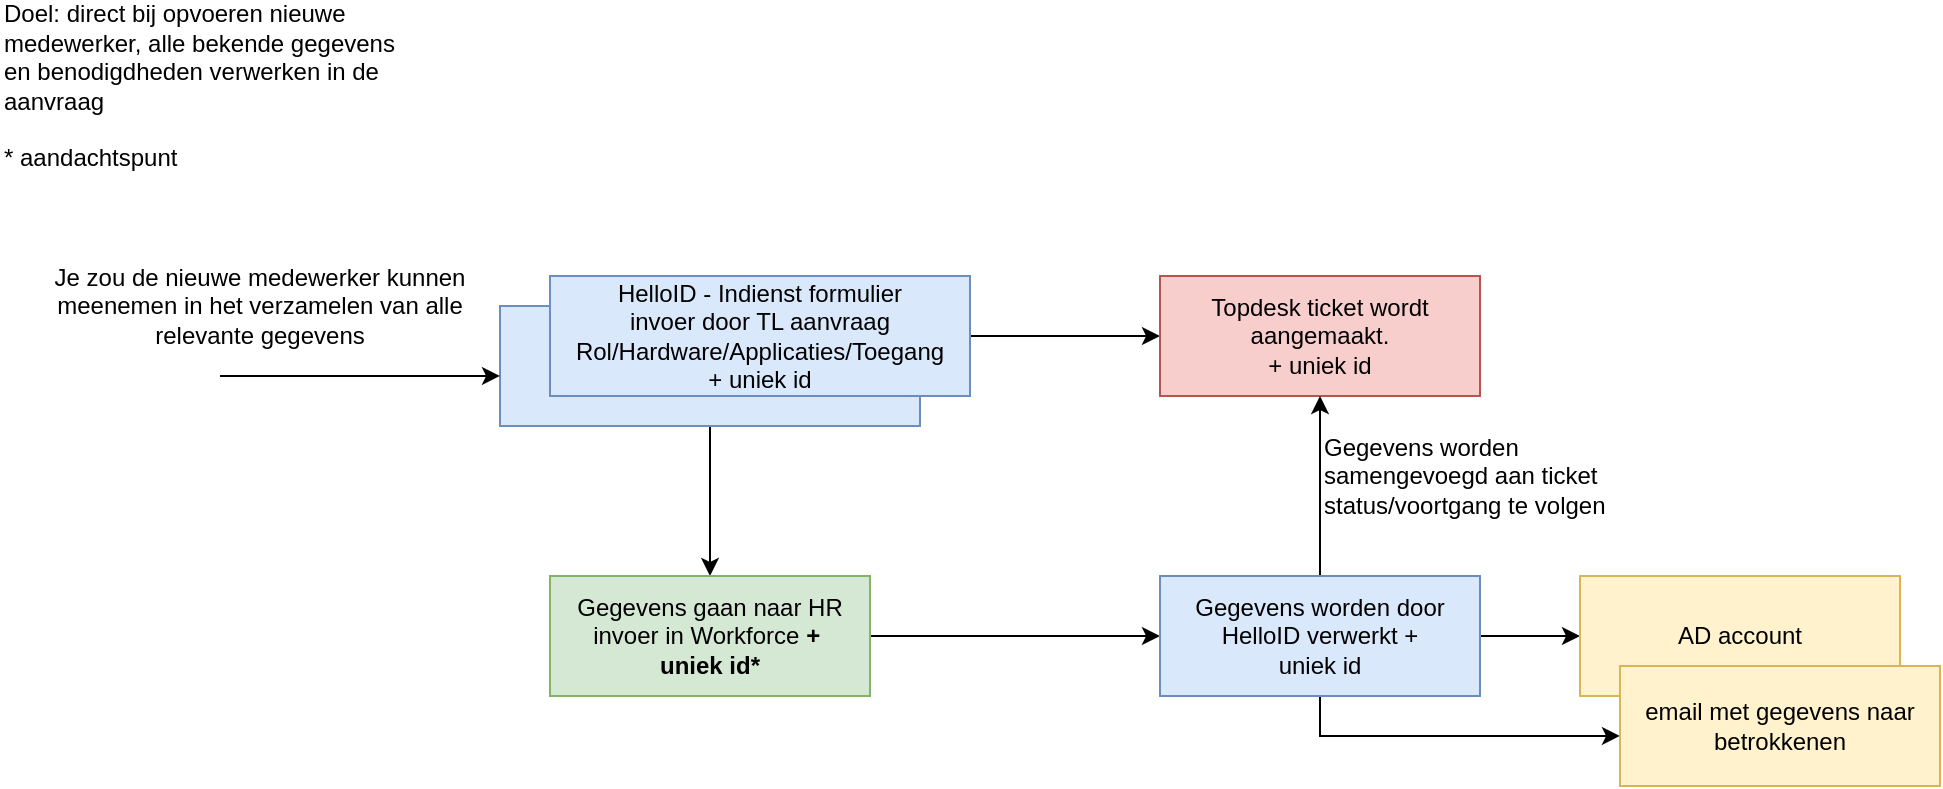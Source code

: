 <mxfile version="15.7.4" type="github">
  <diagram name="Page-1" id="74e2e168-ea6b-b213-b513-2b3c1d86103e">
    <mxGraphModel dx="945" dy="616" grid="1" gridSize="10" guides="1" tooltips="1" connect="1" arrows="1" fold="1" page="1" pageScale="1" pageWidth="1100" pageHeight="850" background="none" math="0" shadow="0">
      <root>
        <mxCell id="0" />
        <mxCell id="1" parent="0" />
        <mxCell id="gGMn3UYS-EvrmnC3Wc0F-29" style="edgeStyle=orthogonalEdgeStyle;rounded=0;orthogonalLoop=1;jettySize=auto;html=1;entryX=0.5;entryY=0;entryDx=0;entryDy=0;" edge="1" parent="1" source="gGMn3UYS-EvrmnC3Wc0F-27" target="gGMn3UYS-EvrmnC3Wc0F-8">
          <mxGeometry relative="1" as="geometry" />
        </mxCell>
        <mxCell id="gGMn3UYS-EvrmnC3Wc0F-27" value="" style="rounded=0;whiteSpace=wrap;html=1;fillColor=#dae8fc;strokeColor=#6c8ebf;" vertex="1" parent="1">
          <mxGeometry x="280" y="185" width="210" height="60" as="geometry" />
        </mxCell>
        <mxCell id="gGMn3UYS-EvrmnC3Wc0F-3" value="" style="edgeStyle=orthogonalEdgeStyle;rounded=0;orthogonalLoop=1;jettySize=auto;html=1;" edge="1" parent="1" source="gGMn3UYS-EvrmnC3Wc0F-1" target="gGMn3UYS-EvrmnC3Wc0F-2">
          <mxGeometry relative="1" as="geometry" />
        </mxCell>
        <mxCell id="gGMn3UYS-EvrmnC3Wc0F-1" value="HelloID - Indienst formulier&lt;br&gt;invoer door TL aanvraag&lt;br&gt;Rol/Hardware/Applicaties/Toegang&lt;br&gt;+&amp;nbsp;uniek id" style="rounded=0;whiteSpace=wrap;html=1;fillColor=#dae8fc;strokeColor=#6c8ebf;" vertex="1" parent="1">
          <mxGeometry x="305" y="170" width="210" height="60" as="geometry" />
        </mxCell>
        <mxCell id="gGMn3UYS-EvrmnC3Wc0F-2" value="Topdesk ticket wordt aangemaakt.&lt;br&gt;+ uniek id" style="rounded=0;whiteSpace=wrap;html=1;fillColor=#f8cecc;strokeColor=#b85450;" vertex="1" parent="1">
          <mxGeometry x="610" y="170" width="160" height="60" as="geometry" />
        </mxCell>
        <mxCell id="gGMn3UYS-EvrmnC3Wc0F-11" value="" style="edgeStyle=orthogonalEdgeStyle;rounded=0;orthogonalLoop=1;jettySize=auto;html=1;" edge="1" parent="1" source="gGMn3UYS-EvrmnC3Wc0F-8" target="gGMn3UYS-EvrmnC3Wc0F-10">
          <mxGeometry relative="1" as="geometry" />
        </mxCell>
        <mxCell id="gGMn3UYS-EvrmnC3Wc0F-8" value="Gegevens gaan naar HR&lt;br&gt;invoer in Workforce &lt;b&gt;+&amp;nbsp;&lt;br&gt;uniek id*&lt;/b&gt;" style="rounded=0;whiteSpace=wrap;html=1;fillColor=#d5e8d4;strokeColor=#82b366;" vertex="1" parent="1">
          <mxGeometry x="305" y="320" width="160" height="60" as="geometry" />
        </mxCell>
        <mxCell id="gGMn3UYS-EvrmnC3Wc0F-13" value="" style="edgeStyle=orthogonalEdgeStyle;rounded=0;orthogonalLoop=1;jettySize=auto;html=1;" edge="1" parent="1" source="gGMn3UYS-EvrmnC3Wc0F-10" target="gGMn3UYS-EvrmnC3Wc0F-12">
          <mxGeometry relative="1" as="geometry" />
        </mxCell>
        <mxCell id="gGMn3UYS-EvrmnC3Wc0F-14" style="edgeStyle=orthogonalEdgeStyle;rounded=0;orthogonalLoop=1;jettySize=auto;html=1;entryX=0.5;entryY=1;entryDx=0;entryDy=0;" edge="1" parent="1" source="gGMn3UYS-EvrmnC3Wc0F-10" target="gGMn3UYS-EvrmnC3Wc0F-2">
          <mxGeometry relative="1" as="geometry" />
        </mxCell>
        <mxCell id="gGMn3UYS-EvrmnC3Wc0F-24" style="edgeStyle=orthogonalEdgeStyle;rounded=0;orthogonalLoop=1;jettySize=auto;html=1;entryX=0;entryY=0.583;entryDx=0;entryDy=0;entryPerimeter=0;exitX=0.5;exitY=1;exitDx=0;exitDy=0;" edge="1" parent="1" source="gGMn3UYS-EvrmnC3Wc0F-10" target="gGMn3UYS-EvrmnC3Wc0F-23">
          <mxGeometry relative="1" as="geometry" />
        </mxCell>
        <mxCell id="gGMn3UYS-EvrmnC3Wc0F-10" value="Gegevens worden door HelloID verwerkt +&lt;br&gt;uniek id" style="rounded=0;whiteSpace=wrap;html=1;fillColor=#dae8fc;strokeColor=#6c8ebf;" vertex="1" parent="1">
          <mxGeometry x="610" y="320" width="160" height="60" as="geometry" />
        </mxCell>
        <mxCell id="gGMn3UYS-EvrmnC3Wc0F-12" value="AD account" style="rounded=0;whiteSpace=wrap;html=1;fillColor=#fff2cc;strokeColor=#d6b656;" vertex="1" parent="1">
          <mxGeometry x="820" y="320" width="160" height="60" as="geometry" />
        </mxCell>
        <mxCell id="gGMn3UYS-EvrmnC3Wc0F-15" value="Gegevens worden&lt;br&gt;samengevoegd aan ticket&lt;br&gt;status/voortgang te volgen" style="text;html=1;strokeColor=none;fillColor=none;align=left;verticalAlign=middle;whiteSpace=wrap;rounded=0;" vertex="1" parent="1">
          <mxGeometry x="690" y="260" width="150" height="20" as="geometry" />
        </mxCell>
        <mxCell id="gGMn3UYS-EvrmnC3Wc0F-19" value="Doel: direct bij opvoeren nieuwe medewerker, alle bekende gegevens en benodigdheden verwerken in de aanvraag&lt;br&gt;&lt;br&gt;* aandachtspunt" style="text;html=1;strokeColor=none;fillColor=none;align=left;verticalAlign=middle;whiteSpace=wrap;rounded=0;" vertex="1" parent="1">
          <mxGeometry x="30" y="50" width="210" height="50" as="geometry" />
        </mxCell>
        <mxCell id="gGMn3UYS-EvrmnC3Wc0F-28" style="edgeStyle=orthogonalEdgeStyle;rounded=0;orthogonalLoop=1;jettySize=auto;html=1;entryX=0;entryY=0.583;entryDx=0;entryDy=0;entryPerimeter=0;" edge="1" parent="1" target="gGMn3UYS-EvrmnC3Wc0F-27">
          <mxGeometry relative="1" as="geometry">
            <mxPoint x="190" y="220" as="sourcePoint" />
            <Array as="points">
              <mxPoint x="140" y="220" />
            </Array>
          </mxGeometry>
        </mxCell>
        <mxCell id="gGMn3UYS-EvrmnC3Wc0F-20" value="Je zou de nieuwe medewerker kunnen meenemen in het verzamelen van alle relevante gegevens" style="text;html=1;strokeColor=none;fillColor=none;align=center;verticalAlign=middle;whiteSpace=wrap;rounded=0;" vertex="1" parent="1">
          <mxGeometry x="50" y="170" width="220" height="30" as="geometry" />
        </mxCell>
        <mxCell id="gGMn3UYS-EvrmnC3Wc0F-23" value="email met gegevens naar betrokkenen" style="rounded=0;whiteSpace=wrap;html=1;fillColor=#fff2cc;strokeColor=#d6b656;" vertex="1" parent="1">
          <mxGeometry x="840" y="365" width="160" height="60" as="geometry" />
        </mxCell>
      </root>
    </mxGraphModel>
  </diagram>
</mxfile>
